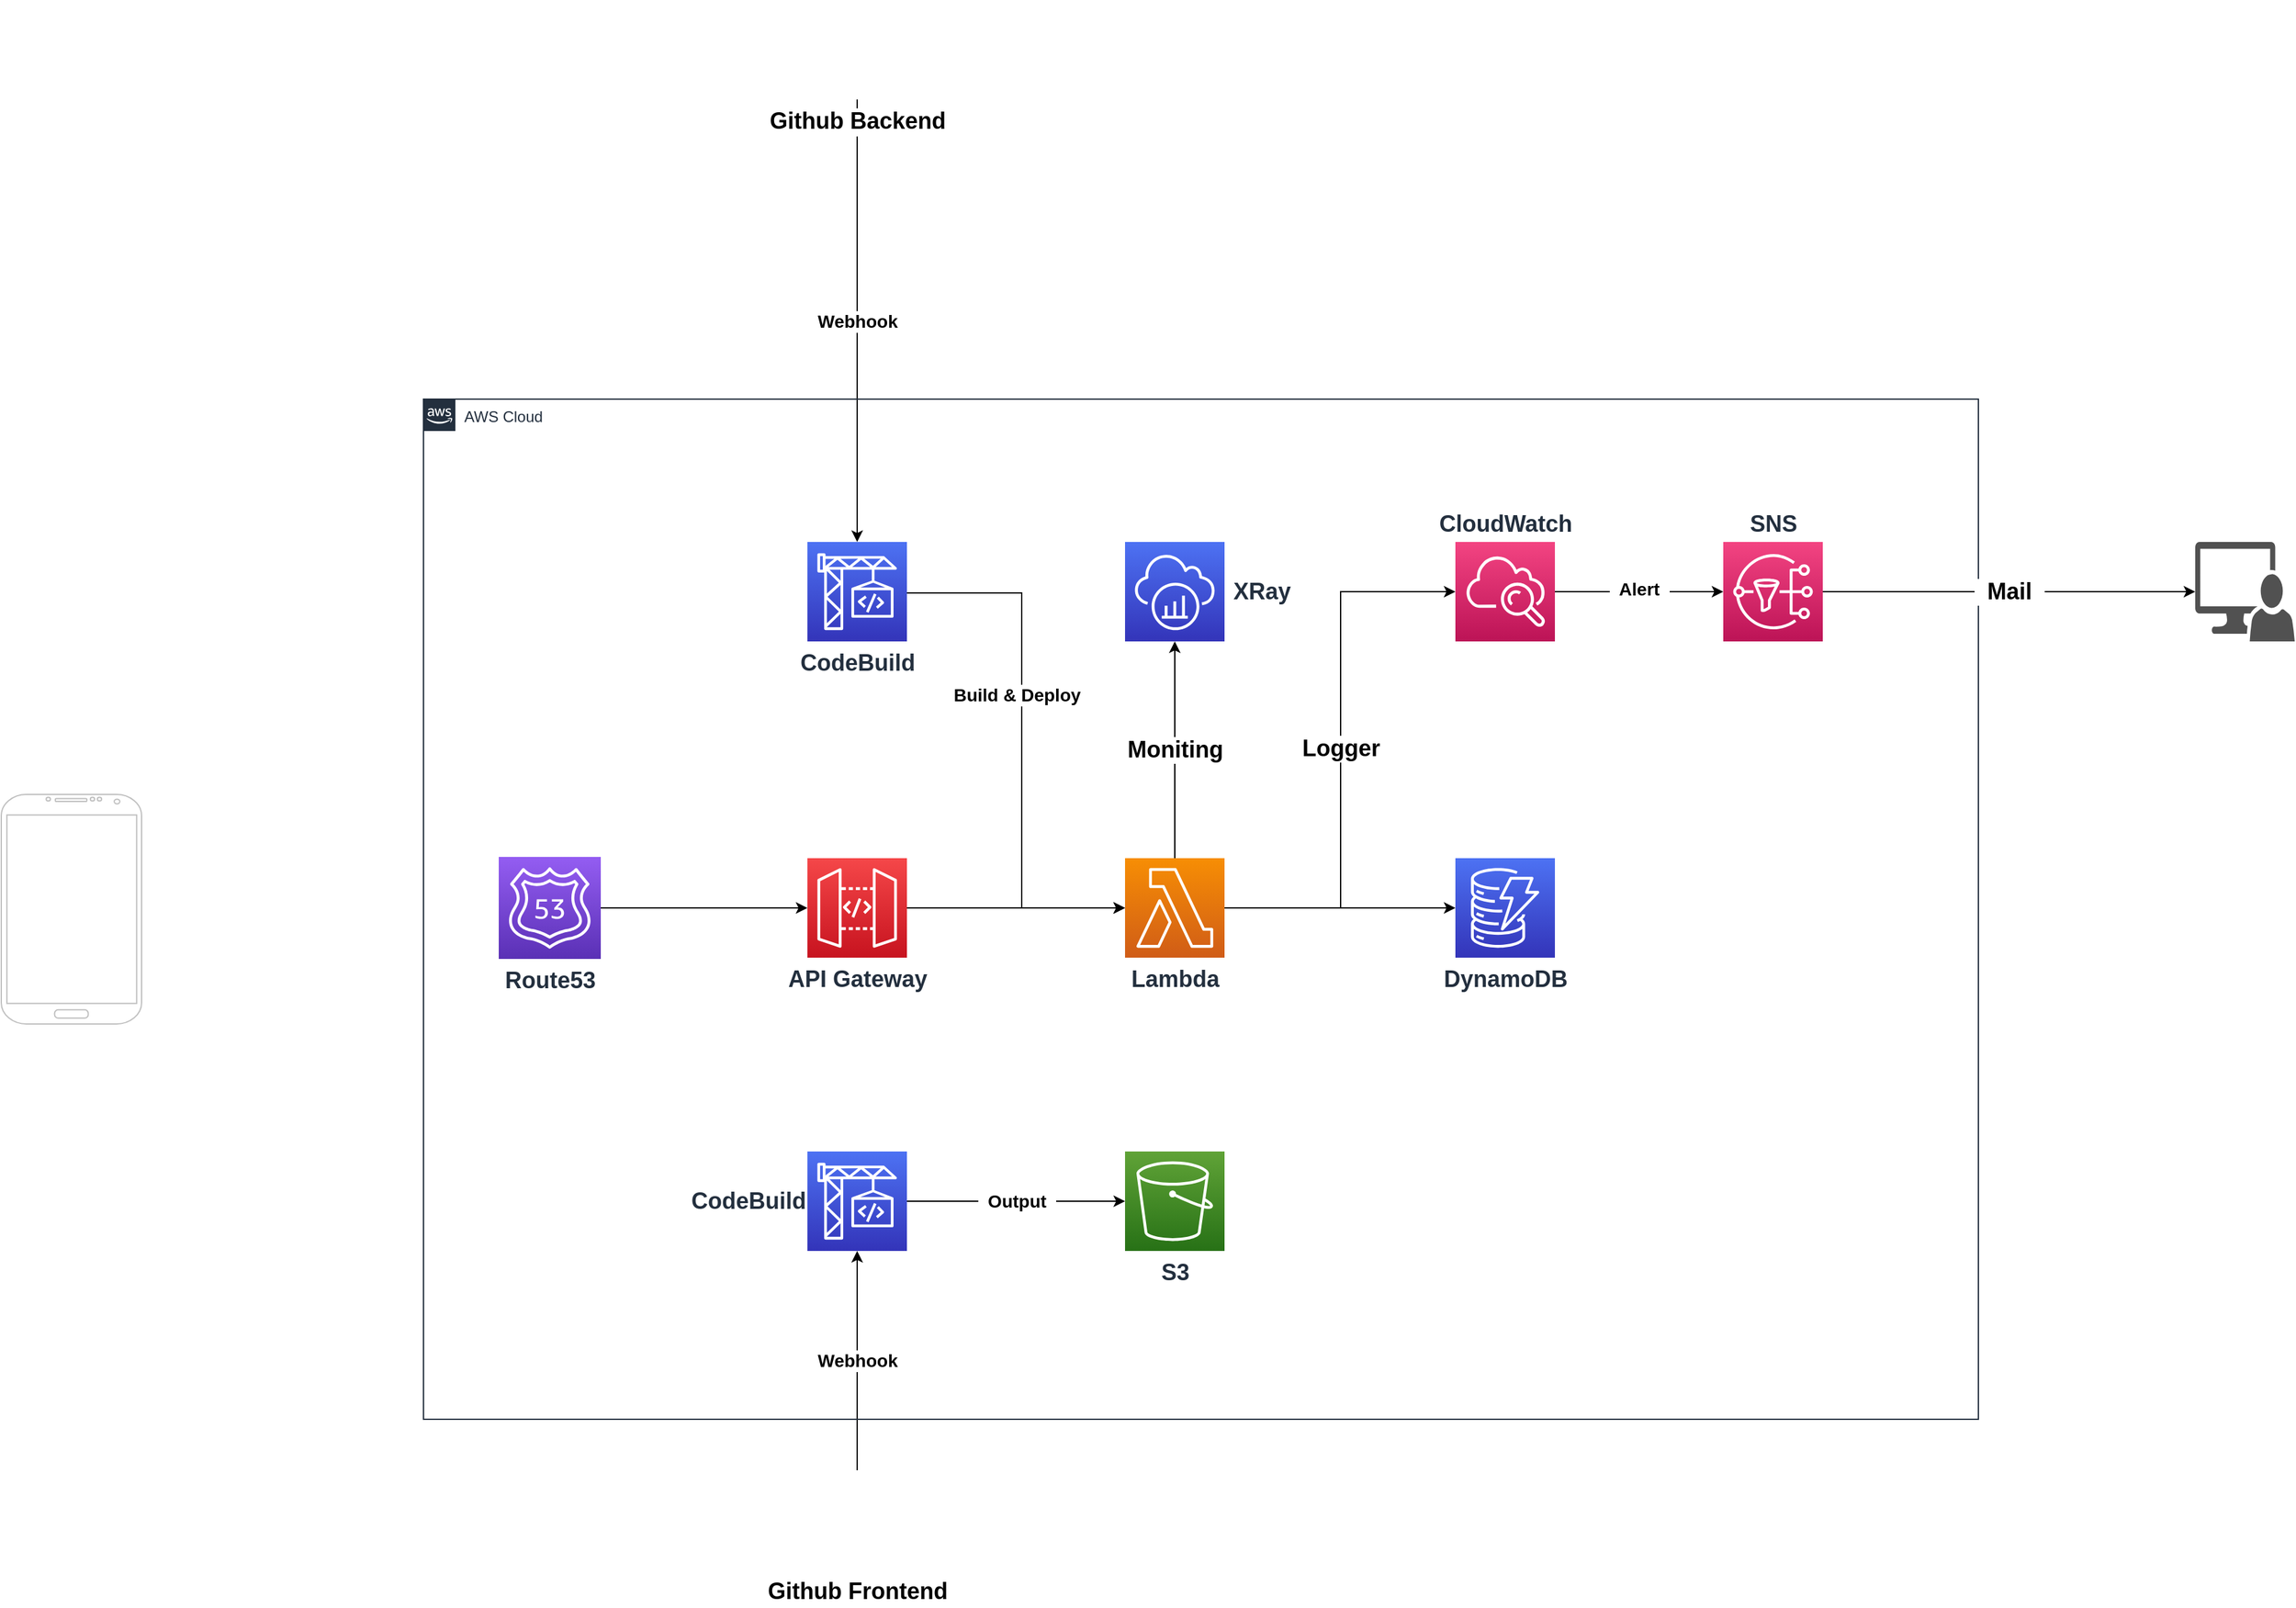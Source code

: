 <mxfile version="10.6.7" type="github"><diagram id="yBCVbLeDBcHkcQcWKIl3" name="Page-1"><mxGraphModel dx="3395" dy="2105" grid="1" gridSize="10" guides="1" tooltips="1" connect="1" arrows="1" fold="1" page="1" pageScale="1" pageWidth="1169" pageHeight="827" math="0" shadow="0"><root><mxCell id="0"/><mxCell id="1" parent="0"/><mxCell id="USmtRrXZU5JbKcmGLlPA-13" style="edgeStyle=orthogonalEdgeStyle;rounded=0;orthogonalLoop=1;jettySize=auto;html=1;" edge="1" parent="1" source="7p0B--uIeTFown_UXy9T-3" target="7p0B--uIeTFown_UXy9T-5"><mxGeometry relative="1" as="geometry"/></mxCell><mxCell id="USmtRrXZU5JbKcmGLlPA-15" value="Moniting" style="edgeStyle=orthogonalEdgeStyle;rounded=0;orthogonalLoop=1;jettySize=auto;html=1;fontStyle=1;fontSize=18;" edge="1" parent="1" source="7p0B--uIeTFown_UXy9T-3" target="USmtRrXZU5JbKcmGLlPA-14"><mxGeometry relative="1" as="geometry"/></mxCell><mxCell id="USmtRrXZU5JbKcmGLlPA-43" style="edgeStyle=orthogonalEdgeStyle;rounded=0;orthogonalLoop=1;jettySize=auto;html=1;fontSize=14;" edge="1" parent="1" source="7p0B--uIeTFown_UXy9T-3" target="USmtRrXZU5JbKcmGLlPA-42"><mxGeometry relative="1" as="geometry"><Array as="points"><mxPoint x="740" y="259"/><mxPoint x="740" y="11"/></Array></mxGeometry></mxCell><mxCell id="USmtRrXZU5JbKcmGLlPA-44" value="Logger" style="text;html=1;resizable=0;points=[];align=center;verticalAlign=middle;labelBackgroundColor=#ffffff;fontSize=18;fontStyle=1" vertex="1" connectable="0" parent="USmtRrXZU5JbKcmGLlPA-43"><mxGeometry x="0.46" y="1" relative="1" as="geometry"><mxPoint x="1" y="97" as="offset"/></mxGeometry></mxCell><mxCell id="7p0B--uIeTFown_UXy9T-3" value="Lambda&lt;br style=&quot;font-size: 18px;&quot;&gt;" style="outlineConnect=0;fontColor=#232F3E;gradientColor=#F78E04;gradientDirection=north;fillColor=#D05C17;strokeColor=#ffffff;dashed=0;verticalLabelPosition=bottom;verticalAlign=top;align=center;html=1;fontSize=18;fontStyle=1;aspect=fixed;shape=mxgraph.aws4.resourceIcon;resIcon=mxgraph.aws4.lambda;" vertex="1" parent="1"><mxGeometry x="571" y="220" width="78" height="78" as="geometry"/></mxCell><mxCell id="USmtRrXZU5JbKcmGLlPA-12" style="edgeStyle=orthogonalEdgeStyle;rounded=0;orthogonalLoop=1;jettySize=auto;html=1;" edge="1" parent="1" source="7p0B--uIeTFown_UXy9T-4" target="7p0B--uIeTFown_UXy9T-3"><mxGeometry relative="1" as="geometry"/></mxCell><mxCell id="7p0B--uIeTFown_UXy9T-4" value="API Gateway&lt;br style=&quot;font-size: 18px;&quot;&gt;" style="outlineConnect=0;fontColor=#232F3E;gradientColor=#F54749;gradientDirection=north;fillColor=#C7131F;strokeColor=#ffffff;dashed=0;verticalLabelPosition=bottom;verticalAlign=top;align=center;html=1;fontSize=18;fontStyle=1;aspect=fixed;shape=mxgraph.aws4.resourceIcon;resIcon=mxgraph.aws4.api_gateway;" vertex="1" parent="1"><mxGeometry x="322" y="220" width="78" height="78" as="geometry"/></mxCell><mxCell id="7p0B--uIeTFown_UXy9T-5" value="DynamoDB" style="outlineConnect=0;fontColor=#232F3E;gradientColor=#4D72F3;gradientDirection=north;fillColor=#3334B9;strokeColor=#ffffff;dashed=0;verticalLabelPosition=bottom;verticalAlign=top;align=center;html=1;fontSize=18;fontStyle=1;aspect=fixed;shape=mxgraph.aws4.resourceIcon;resIcon=mxgraph.aws4.dynamodb;" vertex="1" parent="1"><mxGeometry x="830" y="220" width="78" height="78" as="geometry"/></mxCell><mxCell id="USmtRrXZU5JbKcmGLlPA-29" value="&amp;nbsp; Webhook&amp;nbsp;&amp;nbsp;" style="edgeStyle=orthogonalEdgeStyle;rounded=0;orthogonalLoop=1;jettySize=auto;html=1;fontSize=14;fontStyle=1" edge="1" parent="1" source="USmtRrXZU5JbKcmGLlPA-2" target="USmtRrXZU5JbKcmGLlPA-3"><mxGeometry relative="1" as="geometry"/></mxCell><mxCell id="USmtRrXZU5JbKcmGLlPA-2" value="Github Backend" style="shape=image;html=1;verticalAlign=top;verticalLabelPosition=bottom;labelBackgroundColor=#ffffff;imageAspect=0;aspect=fixed;image=https://cdn0.iconfinder.com/data/icons/octicons/1024/mark-github-128.png;fontStyle=1;fontSize=18;" vertex="1" parent="1"><mxGeometry x="322" y="-453" width="78" height="78" as="geometry"/></mxCell><mxCell id="USmtRrXZU5JbKcmGLlPA-27" style="edgeStyle=orthogonalEdgeStyle;rounded=0;orthogonalLoop=1;jettySize=auto;html=1;fontSize=14;fontStyle=1" edge="1" parent="1" source="USmtRrXZU5JbKcmGLlPA-3" target="7p0B--uIeTFown_UXy9T-3"><mxGeometry relative="1" as="geometry"><Array as="points"><mxPoint x="490" y="12"/><mxPoint x="490" y="259"/></Array></mxGeometry></mxCell><mxCell id="USmtRrXZU5JbKcmGLlPA-28" value="&lt;b&gt;Build &amp;amp; Deploy&lt;/b&gt;" style="text;html=1;resizable=0;points=[];align=center;verticalAlign=middle;labelBackgroundColor=#ffffff;fontSize=14;" vertex="1" connectable="0" parent="USmtRrXZU5JbKcmGLlPA-27"><mxGeometry x="-0.189" y="-4" relative="1" as="geometry"><mxPoint as="offset"/></mxGeometry></mxCell><mxCell id="USmtRrXZU5JbKcmGLlPA-3" value="CodeBuild" style="outlineConnect=0;fontColor=#232F3E;gradientColor=#4D72F3;gradientDirection=north;fillColor=#3334B9;strokeColor=#ffffff;dashed=0;verticalLabelPosition=bottom;verticalAlign=top;align=center;html=1;fontSize=18;fontStyle=1;aspect=fixed;shape=mxgraph.aws4.resourceIcon;resIcon=mxgraph.aws4.codebuild;" vertex="1" parent="1"><mxGeometry x="322.0" y="-28" width="78" height="78" as="geometry"/></mxCell><mxCell id="USmtRrXZU5JbKcmGLlPA-11" style="edgeStyle=orthogonalEdgeStyle;rounded=0;orthogonalLoop=1;jettySize=auto;html=1;" edge="1" parent="1" source="USmtRrXZU5JbKcmGLlPA-8" target="7p0B--uIeTFown_UXy9T-4"><mxGeometry relative="1" as="geometry"/></mxCell><mxCell id="USmtRrXZU5JbKcmGLlPA-8" value="Route53" style="outlineConnect=0;fontColor=#232F3E;gradientColor=#945DF2;gradientDirection=north;fillColor=#5A30B5;strokeColor=#ffffff;dashed=0;verticalLabelPosition=bottom;verticalAlign=top;align=center;html=1;fontSize=18;fontStyle=1;aspect=fixed;shape=mxgraph.aws4.resourceIcon;resIcon=mxgraph.aws4.route_53;" vertex="1" parent="1"><mxGeometry x="80" y="219" width="80" height="80" as="geometry"/></mxCell><mxCell id="USmtRrXZU5JbKcmGLlPA-9" value="" style="group" vertex="1" connectable="0" parent="1"><mxGeometry x="-310" y="170" width="110" height="180" as="geometry"/></mxCell><mxCell id="USmtRrXZU5JbKcmGLlPA-7" value="" style="group" vertex="1" connectable="0" parent="USmtRrXZU5JbKcmGLlPA-9"><mxGeometry width="110" height="180" as="geometry"/></mxCell><mxCell id="USmtRrXZU5JbKcmGLlPA-6" value="" style="group" vertex="1" connectable="0" parent="USmtRrXZU5JbKcmGLlPA-7"><mxGeometry width="110" height="180" as="geometry"/></mxCell><mxCell id="USmtRrXZU5JbKcmGLlPA-5" value="" style="verticalLabelPosition=bottom;verticalAlign=top;html=1;shadow=0;dashed=0;strokeWidth=1;shape=mxgraph.android.phone2;fillColor=#ffffff;strokeColor=#c0c0c0;" vertex="1" parent="USmtRrXZU5JbKcmGLlPA-6"><mxGeometry width="110" height="180.0" as="geometry"/></mxCell><mxCell id="USmtRrXZU5JbKcmGLlPA-4" value="" style="shape=image;html=1;verticalAlign=top;verticalLabelPosition=bottom;labelBackgroundColor=#ffffff;imageAspect=0;aspect=fixed;image=https://cdn2.iconfinder.com/data/icons/designer-skills/128/react-128.png" vertex="1" parent="USmtRrXZU5JbKcmGLlPA-7"><mxGeometry x="15" y="51" width="80" height="80" as="geometry"/></mxCell><mxCell id="USmtRrXZU5JbKcmGLlPA-14" value="&amp;nbsp;XRay" style="outlineConnect=0;fontColor=#232F3E;gradientColor=#4D72F3;gradientDirection=north;fillColor=#3334B9;strokeColor=#ffffff;dashed=0;verticalLabelPosition=middle;verticalAlign=middle;align=left;html=1;fontSize=18;fontStyle=1;aspect=fixed;shape=mxgraph.aws4.resourceIcon;resIcon=mxgraph.aws4.xray;labelPosition=right;" vertex="1" parent="1"><mxGeometry x="571" y="-28.0" width="78" height="78" as="geometry"/></mxCell><mxCell id="USmtRrXZU5JbKcmGLlPA-33" value="&amp;nbsp; Webhook&amp;nbsp;&amp;nbsp;" style="edgeStyle=orthogonalEdgeStyle;rounded=0;orthogonalLoop=1;jettySize=auto;html=1;fontSize=14;fontStyle=1" edge="1" parent="1" source="USmtRrXZU5JbKcmGLlPA-31" target="USmtRrXZU5JbKcmGLlPA-32"><mxGeometry relative="1" as="geometry"/></mxCell><mxCell id="USmtRrXZU5JbKcmGLlPA-31" value="Github Frontend" style="shape=image;html=1;verticalAlign=top;verticalLabelPosition=bottom;labelBackgroundColor=#ffffff;imageAspect=0;aspect=fixed;image=https://cdn0.iconfinder.com/data/icons/octicons/1024/mark-github-128.png;fontStyle=1;fontSize=18;" vertex="1" parent="1"><mxGeometry x="322" y="700" width="78" height="78" as="geometry"/></mxCell><mxCell id="USmtRrXZU5JbKcmGLlPA-35" value="&amp;nbsp; Output&amp;nbsp;&amp;nbsp;" style="edgeStyle=orthogonalEdgeStyle;rounded=0;orthogonalLoop=1;jettySize=auto;html=1;fontSize=14;fontStyle=1" edge="1" parent="1" source="USmtRrXZU5JbKcmGLlPA-32" target="USmtRrXZU5JbKcmGLlPA-34"><mxGeometry relative="1" as="geometry"/></mxCell><mxCell id="USmtRrXZU5JbKcmGLlPA-32" value="&lt;font style=&quot;font-size: 18px;&quot;&gt;CodeBuild&lt;/font&gt;" style="outlineConnect=0;fontColor=#232F3E;gradientColor=#4D72F3;gradientDirection=north;fillColor=#3334B9;strokeColor=#ffffff;dashed=0;verticalLabelPosition=middle;verticalAlign=middle;align=right;html=1;fontSize=18;fontStyle=1;aspect=fixed;shape=mxgraph.aws4.resourceIcon;resIcon=mxgraph.aws4.codebuild;labelPosition=left;" vertex="1" parent="1"><mxGeometry x="322.0" y="450" width="78" height="78" as="geometry"/></mxCell><mxCell id="USmtRrXZU5JbKcmGLlPA-34" value="S3" style="outlineConnect=0;fontColor=#232F3E;gradientColor=#60A337;gradientDirection=north;fillColor=#277116;strokeColor=#ffffff;dashed=0;verticalLabelPosition=bottom;verticalAlign=top;align=center;html=1;fontSize=18;fontStyle=1;aspect=fixed;shape=mxgraph.aws4.resourceIcon;resIcon=mxgraph.aws4.s3;" vertex="1" parent="1"><mxGeometry x="571" y="450" width="78" height="78" as="geometry"/></mxCell><mxCell id="USmtRrXZU5JbKcmGLlPA-41" value="AWS Cloud" style="points=[[0,0],[0.25,0],[0.5,0],[0.75,0],[1,0],[1,0.25],[1,0.5],[1,0.75],[1,1],[0.75,1],[0.5,1],[0.25,1],[0,1],[0,0.75],[0,0.5],[0,0.25]];outlineConnect=0;gradientColor=none;html=1;whiteSpace=wrap;fontSize=12;fontStyle=0;shape=mxgraph.aws4.group;grIcon=mxgraph.aws4.group_aws_cloud_alt;strokeColor=#232F3E;fillColor=none;verticalAlign=top;align=left;spacingLeft=30;fontColor=#232F3E;dashed=0;" vertex="1" parent="1"><mxGeometry x="21" y="-140" width="1219" height="800" as="geometry"/></mxCell><mxCell id="USmtRrXZU5JbKcmGLlPA-46" style="edgeStyle=orthogonalEdgeStyle;rounded=0;orthogonalLoop=1;jettySize=auto;html=1;fontSize=18;" edge="1" parent="1" source="USmtRrXZU5JbKcmGLlPA-42" target="USmtRrXZU5JbKcmGLlPA-45"><mxGeometry relative="1" as="geometry"/></mxCell><mxCell id="USmtRrXZU5JbKcmGLlPA-49" value="&amp;nbsp; Alert&amp;nbsp;&amp;nbsp;" style="text;html=1;resizable=0;points=[];align=center;verticalAlign=middle;labelBackgroundColor=#ffffff;fontSize=14;fontStyle=1" vertex="1" connectable="0" parent="USmtRrXZU5JbKcmGLlPA-46"><mxGeometry x="0.245" y="2" relative="1" as="geometry"><mxPoint x="-16" as="offset"/></mxGeometry></mxCell><mxCell id="USmtRrXZU5JbKcmGLlPA-42" value="CloudWatch" style="outlineConnect=0;fontColor=#232F3E;gradientColor=#F34482;gradientDirection=north;fillColor=#BC1356;strokeColor=#ffffff;dashed=0;verticalLabelPosition=top;verticalAlign=bottom;align=center;html=1;fontSize=18;fontStyle=1;aspect=fixed;shape=mxgraph.aws4.resourceIcon;resIcon=mxgraph.aws4.cloudwatch;labelPosition=center;" vertex="1" parent="1"><mxGeometry x="830" y="-28" width="78" height="78" as="geometry"/></mxCell><mxCell id="USmtRrXZU5JbKcmGLlPA-48" value="&amp;nbsp; Mail&amp;nbsp;&amp;nbsp;" style="edgeStyle=orthogonalEdgeStyle;rounded=0;orthogonalLoop=1;jettySize=auto;html=1;fontSize=18;fontStyle=1" edge="1" parent="1" source="USmtRrXZU5JbKcmGLlPA-45" target="USmtRrXZU5JbKcmGLlPA-47"><mxGeometry relative="1" as="geometry"/></mxCell><mxCell id="USmtRrXZU5JbKcmGLlPA-45" value="SNS" style="outlineConnect=0;fontColor=#232F3E;gradientColor=#F34482;gradientDirection=north;fillColor=#BC1356;strokeColor=#ffffff;dashed=0;verticalLabelPosition=top;verticalAlign=bottom;align=center;html=1;fontSize=18;fontStyle=1;aspect=fixed;shape=mxgraph.aws4.resourceIcon;resIcon=mxgraph.aws4.sns;labelPosition=center;" vertex="1" parent="1"><mxGeometry x="1040" y="-28" width="78" height="78" as="geometry"/></mxCell><mxCell id="USmtRrXZU5JbKcmGLlPA-47" value="" style="shadow=0;dashed=0;html=1;labelPosition=center;verticalLabelPosition=bottom;verticalAlign=top;align=center;strokeColor=none;shape=mxgraph.mscae.system_center.admin_console;fillColor=#515151;strokeColor=none;pointerEvents=1;fontSize=18;" vertex="1" parent="1"><mxGeometry x="1410" y="-28" width="78" height="78" as="geometry"/></mxCell></root></mxGraphModel></diagram></mxfile>